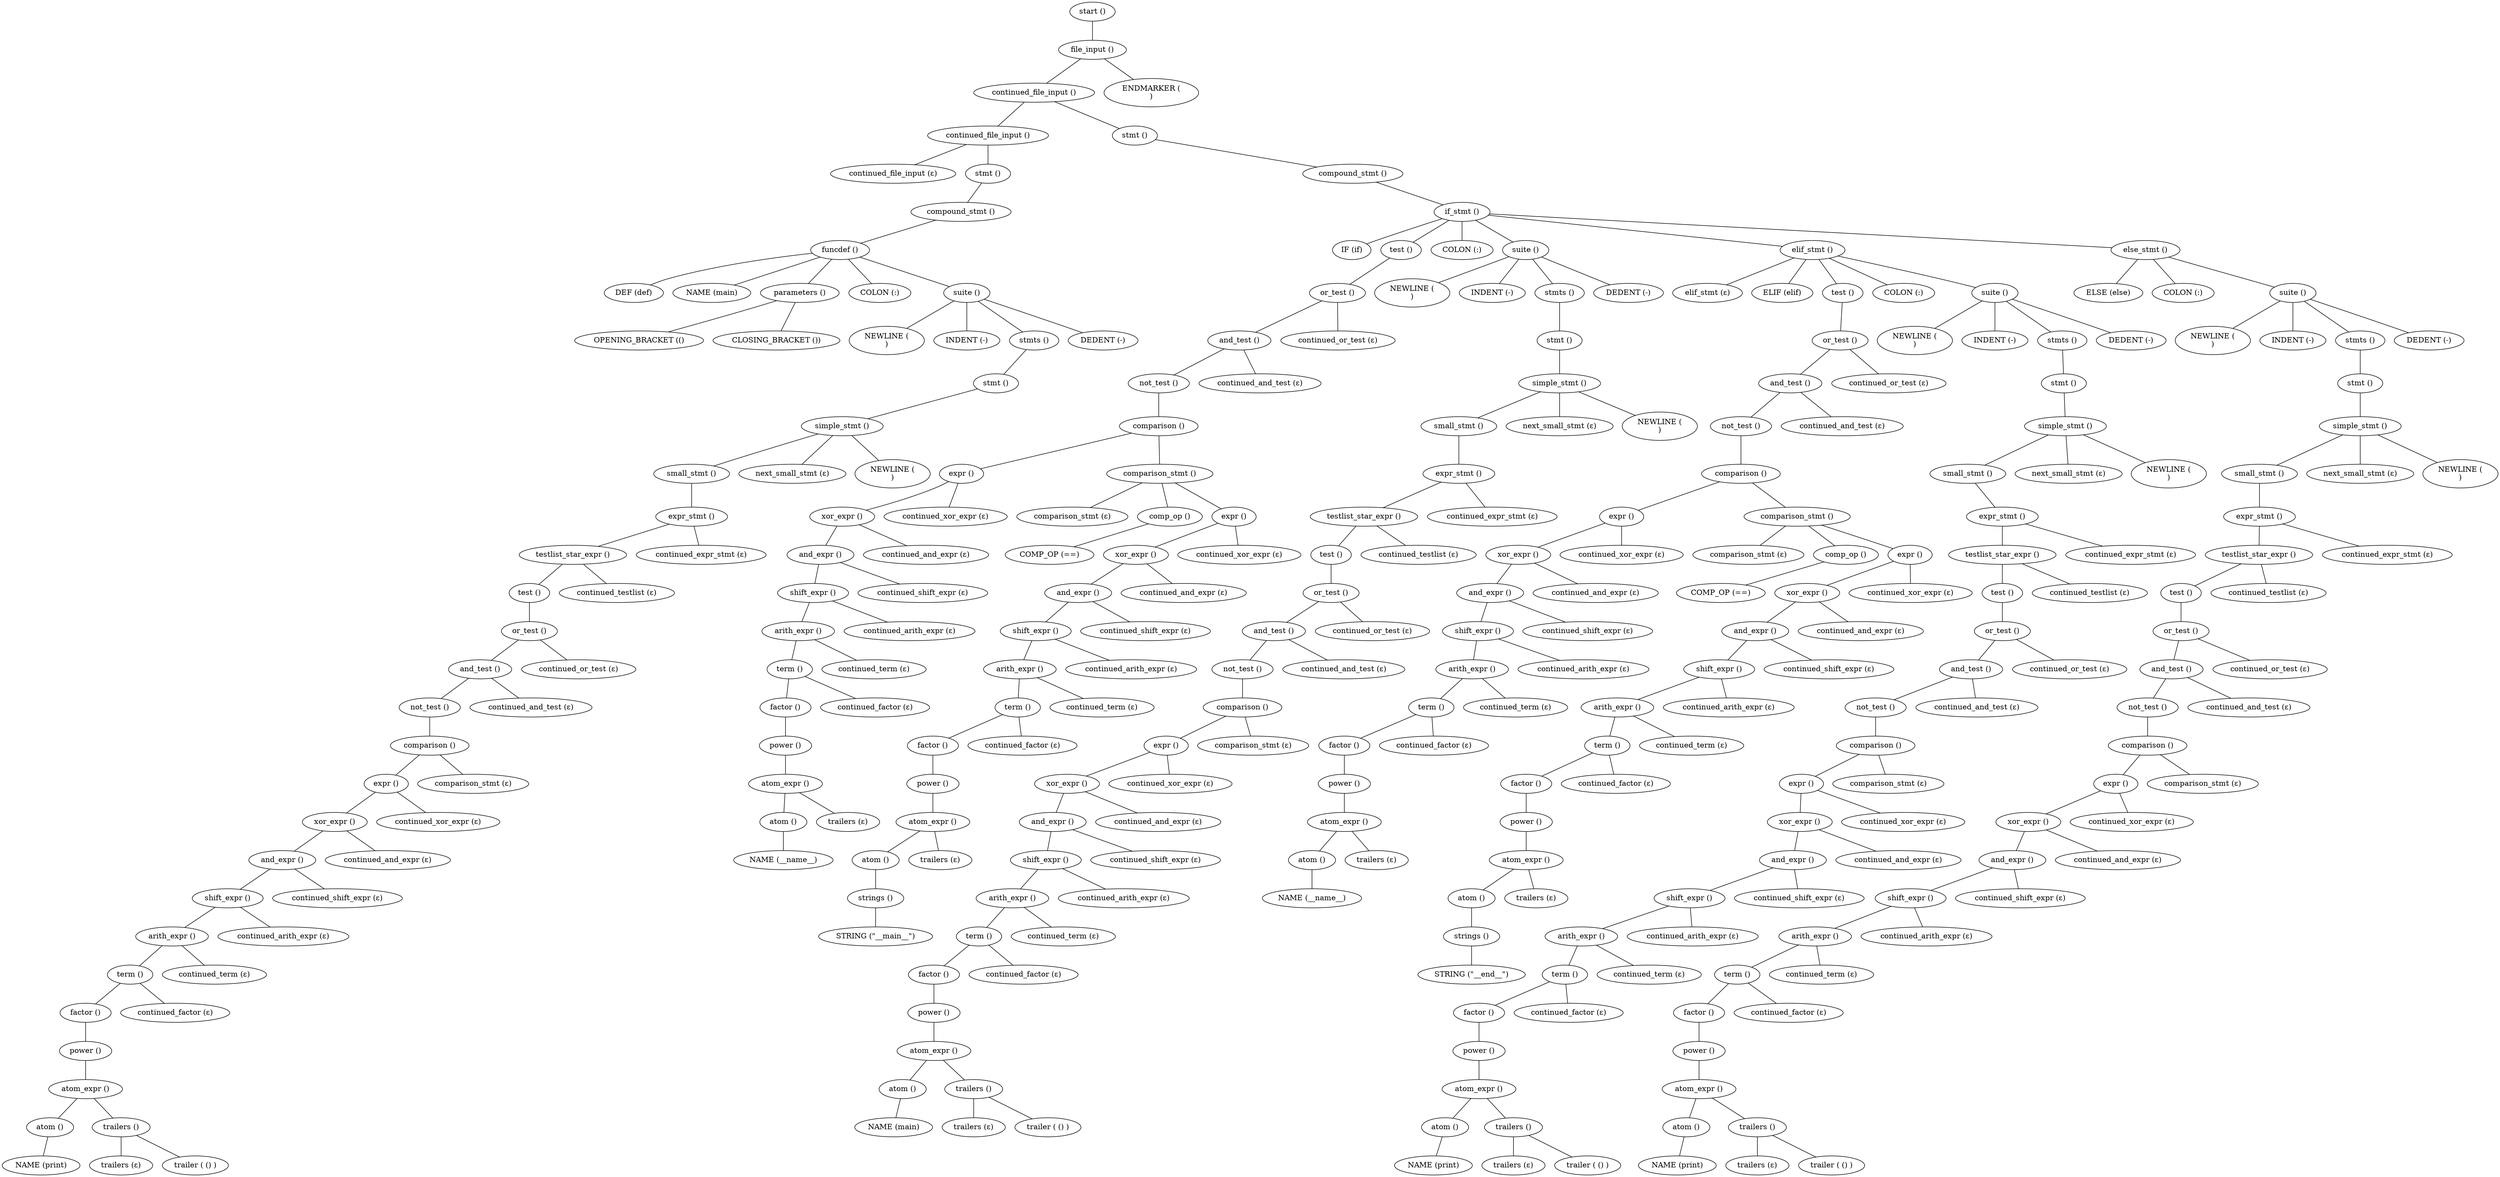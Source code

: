 Graph {
node1 [label="start ()"];
node2 [label="file_input ()"];
node3 [label="continued_file_input ()"];
node4 [label="continued_file_input ()"];
node5 [label="continued_file_input (ε)"];
node6 [label="stmt ()"];
node7 [label="compound_stmt ()"];
node8 [label="funcdef ()"];
node9 [label="DEF (def)"];
node10 [label="NAME (main)"];
node11 [label="parameters ()"];
node12 [label="OPENING_BRACKET (()"];
node13 [label="CLOSING_BRACKET ())"];
node14 [label="COLON (:)"];
node15 [label="suite ()"];
node16 [label="NEWLINE (
)"];
node17 [label="INDENT (-)"];
node18 [label="stmts ()"];
node19 [label="stmt ()"];
node20 [label="simple_stmt ()"];
node21 [label="small_stmt ()"];
node22 [label="expr_stmt ()"];
node23 [label="testlist_star_expr ()"];
node24 [label="test ()"];
node25 [label="or_test ()"];
node26 [label="and_test ()"];
node27 [label="not_test ()"];
node28 [label="comparison ()"];
node29 [label="expr ()"];
node30 [label="xor_expr ()"];
node31 [label="and_expr ()"];
node32 [label="shift_expr ()"];
node33 [label="arith_expr ()"];
node34 [label="term ()"];
node35 [label="factor ()"];
node36 [label="power ()"];
node37 [label="atom_expr ()"];
node38 [label="atom ()"];
node39 [label="NAME (print)"];
node40 [label="trailers ()"];
node41 [label="trailers (ε)"];
node42 [label="trailer ( () )"];
node43 [label="continued_factor (ε)"];
node44 [label="continued_term (ε)"];
node45 [label="continued_arith_expr (ε)"];
node46 [label="continued_shift_expr (ε)"];
node47 [label="continued_and_expr (ε)"];
node48 [label="continued_xor_expr (ε)"];
node49 [label="comparison_stmt (ε)"];
node50 [label="continued_and_test (ε)"];
node51 [label="continued_or_test (ε)"];
node52 [label="continued_testlist (ε)"];
node53 [label="continued_expr_stmt (ε)"];
node54 [label="next_small_stmt (ε)"];
node55 [label="NEWLINE (
)"];
node56 [label="DEDENT (-)"];
node57 [label="stmt ()"];
node58 [label="compound_stmt ()"];
node59 [label="if_stmt ()"];
node60 [label="IF (if)"];
node61 [label="test ()"];
node62 [label="or_test ()"];
node63 [label="and_test ()"];
node64 [label="not_test ()"];
node65 [label="comparison ()"];
node66 [label="expr ()"];
node67 [label="xor_expr ()"];
node68 [label="and_expr ()"];
node69 [label="shift_expr ()"];
node70 [label="arith_expr ()"];
node71 [label="term ()"];
node72 [label="factor ()"];
node73 [label="power ()"];
node74 [label="atom_expr ()"];
node75 [label="atom ()"];
node76 [label="NAME (__name__)"];
node77 [label="trailers (ε)"];
node78 [label="continued_factor (ε)"];
node79 [label="continued_term (ε)"];
node80 [label="continued_arith_expr (ε)"];
node81 [label="continued_shift_expr (ε)"];
node82 [label="continued_and_expr (ε)"];
node83 [label="continued_xor_expr (ε)"];
node84 [label="comparison_stmt ()"];
node85 [label="comparison_stmt (ε)"];
node86 [label="comp_op ()"];
node87 [label="COMP_OP (==)"];
node88 [label="expr ()"];
node89 [label="xor_expr ()"];
node90 [label="and_expr ()"];
node91 [label="shift_expr ()"];
node92 [label="arith_expr ()"];
node93 [label="term ()"];
node94 [label="factor ()"];
node95 [label="power ()"];
node96 [label="atom_expr ()"];
node97 [label="atom ()"];
node98 [label="strings ()"];
node99 [label="STRING (&quot;__main__&quot;)"];
node100 [label="trailers (ε)"];
node101 [label="continued_factor (ε)"];
node102 [label="continued_term (ε)"];
node103 [label="continued_arith_expr (ε)"];
node104 [label="continued_shift_expr (ε)"];
node105 [label="continued_and_expr (ε)"];
node106 [label="continued_xor_expr (ε)"];
node107 [label="continued_and_test (ε)"];
node108 [label="continued_or_test (ε)"];
node109 [label="COLON (:)"];
node110 [label="suite ()"];
node111 [label="NEWLINE (
)"];
node112 [label="INDENT (-)"];
node113 [label="stmts ()"];
node114 [label="stmt ()"];
node115 [label="simple_stmt ()"];
node116 [label="small_stmt ()"];
node117 [label="expr_stmt ()"];
node118 [label="testlist_star_expr ()"];
node119 [label="test ()"];
node120 [label="or_test ()"];
node121 [label="and_test ()"];
node122 [label="not_test ()"];
node123 [label="comparison ()"];
node124 [label="expr ()"];
node125 [label="xor_expr ()"];
node126 [label="and_expr ()"];
node127 [label="shift_expr ()"];
node128 [label="arith_expr ()"];
node129 [label="term ()"];
node130 [label="factor ()"];
node131 [label="power ()"];
node132 [label="atom_expr ()"];
node133 [label="atom ()"];
node134 [label="NAME (main)"];
node135 [label="trailers ()"];
node136 [label="trailers (ε)"];
node137 [label="trailer ( () )"];
node138 [label="continued_factor (ε)"];
node139 [label="continued_term (ε)"];
node140 [label="continued_arith_expr (ε)"];
node141 [label="continued_shift_expr (ε)"];
node142 [label="continued_and_expr (ε)"];
node143 [label="continued_xor_expr (ε)"];
node144 [label="comparison_stmt (ε)"];
node145 [label="continued_and_test (ε)"];
node146 [label="continued_or_test (ε)"];
node147 [label="continued_testlist (ε)"];
node148 [label="continued_expr_stmt (ε)"];
node149 [label="next_small_stmt (ε)"];
node150 [label="NEWLINE (
)"];
node151 [label="DEDENT (-)"];
node152 [label="elif_stmt ()"];
node153 [label="elif_stmt (ε)"];
node154 [label="ELIF (elif)"];
node155 [label="test ()"];
node156 [label="or_test ()"];
node157 [label="and_test ()"];
node158 [label="not_test ()"];
node159 [label="comparison ()"];
node160 [label="expr ()"];
node161 [label="xor_expr ()"];
node162 [label="and_expr ()"];
node163 [label="shift_expr ()"];
node164 [label="arith_expr ()"];
node165 [label="term ()"];
node166 [label="factor ()"];
node167 [label="power ()"];
node168 [label="atom_expr ()"];
node169 [label="atom ()"];
node170 [label="NAME (__name__)"];
node171 [label="trailers (ε)"];
node172 [label="continued_factor (ε)"];
node173 [label="continued_term (ε)"];
node174 [label="continued_arith_expr (ε)"];
node175 [label="continued_shift_expr (ε)"];
node176 [label="continued_and_expr (ε)"];
node177 [label="continued_xor_expr (ε)"];
node178 [label="comparison_stmt ()"];
node179 [label="comparison_stmt (ε)"];
node180 [label="comp_op ()"];
node181 [label="COMP_OP (==)"];
node182 [label="expr ()"];
node183 [label="xor_expr ()"];
node184 [label="and_expr ()"];
node185 [label="shift_expr ()"];
node186 [label="arith_expr ()"];
node187 [label="term ()"];
node188 [label="factor ()"];
node189 [label="power ()"];
node190 [label="atom_expr ()"];
node191 [label="atom ()"];
node192 [label="strings ()"];
node193 [label="STRING (&quot;__end__&quot;)"];
node194 [label="trailers (ε)"];
node195 [label="continued_factor (ε)"];
node196 [label="continued_term (ε)"];
node197 [label="continued_arith_expr (ε)"];
node198 [label="continued_shift_expr (ε)"];
node199 [label="continued_and_expr (ε)"];
node200 [label="continued_xor_expr (ε)"];
node201 [label="continued_and_test (ε)"];
node202 [label="continued_or_test (ε)"];
node203 [label="COLON (:)"];
node204 [label="suite ()"];
node205 [label="NEWLINE (
)"];
node206 [label="INDENT (-)"];
node207 [label="stmts ()"];
node208 [label="stmt ()"];
node209 [label="simple_stmt ()"];
node210 [label="small_stmt ()"];
node211 [label="expr_stmt ()"];
node212 [label="testlist_star_expr ()"];
node213 [label="test ()"];
node214 [label="or_test ()"];
node215 [label="and_test ()"];
node216 [label="not_test ()"];
node217 [label="comparison ()"];
node218 [label="expr ()"];
node219 [label="xor_expr ()"];
node220 [label="and_expr ()"];
node221 [label="shift_expr ()"];
node222 [label="arith_expr ()"];
node223 [label="term ()"];
node224 [label="factor ()"];
node225 [label="power ()"];
node226 [label="atom_expr ()"];
node227 [label="atom ()"];
node228 [label="NAME (print)"];
node229 [label="trailers ()"];
node230 [label="trailers (ε)"];
node231 [label="trailer ( () )"];
node232 [label="continued_factor (ε)"];
node233 [label="continued_term (ε)"];
node234 [label="continued_arith_expr (ε)"];
node235 [label="continued_shift_expr (ε)"];
node236 [label="continued_and_expr (ε)"];
node237 [label="continued_xor_expr (ε)"];
node238 [label="comparison_stmt (ε)"];
node239 [label="continued_and_test (ε)"];
node240 [label="continued_or_test (ε)"];
node241 [label="continued_testlist (ε)"];
node242 [label="continued_expr_stmt (ε)"];
node243 [label="next_small_stmt (ε)"];
node244 [label="NEWLINE (
)"];
node245 [label="DEDENT (-)"];
node246 [label="else_stmt ()"];
node247 [label="ELSE (else)"];
node248 [label="COLON (:)"];
node249 [label="suite ()"];
node250 [label="NEWLINE (
)"];
node251 [label="INDENT (-)"];
node252 [label="stmts ()"];
node253 [label="stmt ()"];
node254 [label="simple_stmt ()"];
node255 [label="small_stmt ()"];
node256 [label="expr_stmt ()"];
node257 [label="testlist_star_expr ()"];
node258 [label="test ()"];
node259 [label="or_test ()"];
node260 [label="and_test ()"];
node261 [label="not_test ()"];
node262 [label="comparison ()"];
node263 [label="expr ()"];
node264 [label="xor_expr ()"];
node265 [label="and_expr ()"];
node266 [label="shift_expr ()"];
node267 [label="arith_expr ()"];
node268 [label="term ()"];
node269 [label="factor ()"];
node270 [label="power ()"];
node271 [label="atom_expr ()"];
node272 [label="atom ()"];
node273 [label="NAME (print)"];
node274 [label="trailers ()"];
node275 [label="trailers (ε)"];
node276 [label="trailer ( () )"];
node277 [label="continued_factor (ε)"];
node278 [label="continued_term (ε)"];
node279 [label="continued_arith_expr (ε)"];
node280 [label="continued_shift_expr (ε)"];
node281 [label="continued_and_expr (ε)"];
node282 [label="continued_xor_expr (ε)"];
node283 [label="comparison_stmt (ε)"];
node284 [label="continued_and_test (ε)"];
node285 [label="continued_or_test (ε)"];
node286 [label="continued_testlist (ε)"];
node287 [label="continued_expr_stmt (ε)"];
node288 [label="next_small_stmt (ε)"];
node289 [label="NEWLINE (
)"];
node290 [label="DEDENT (-)"];
node291 [label="ENDMARKER (
)"];

node1 -- node2;
node2 -- node3;
node3 -- node4;
node4 -- node5;
node4 -- node6;
node6 -- node7;
node7 -- node8;
node8 -- node9;
node8 -- node10;
node8 -- node11;
node11 -- node12;
node11 -- node13;
node8 -- node14;
node8 -- node15;
node15 -- node16;
node15 -- node17;
node15 -- node18;
node18 -- node19;
node19 -- node20;
node20 -- node21;
node21 -- node22;
node22 -- node23;
node23 -- node24;
node24 -- node25;
node25 -- node26;
node26 -- node27;
node27 -- node28;
node28 -- node29;
node29 -- node30;
node30 -- node31;
node31 -- node32;
node32 -- node33;
node33 -- node34;
node34 -- node35;
node35 -- node36;
node36 -- node37;
node37 -- node38;
node38 -- node39;
node37 -- node40;
node40 -- node41;
node40 -- node42;
node34 -- node43;
node33 -- node44;
node32 -- node45;
node31 -- node46;
node30 -- node47;
node29 -- node48;
node28 -- node49;
node26 -- node50;
node25 -- node51;
node23 -- node52;
node22 -- node53;
node20 -- node54;
node20 -- node55;
node15 -- node56;
node3 -- node57;
node57 -- node58;
node58 -- node59;
node59 -- node60;
node59 -- node61;
node61 -- node62;
node62 -- node63;
node63 -- node64;
node64 -- node65;
node65 -- node66;
node66 -- node67;
node67 -- node68;
node68 -- node69;
node69 -- node70;
node70 -- node71;
node71 -- node72;
node72 -- node73;
node73 -- node74;
node74 -- node75;
node75 -- node76;
node74 -- node77;
node71 -- node78;
node70 -- node79;
node69 -- node80;
node68 -- node81;
node67 -- node82;
node66 -- node83;
node65 -- node84;
node84 -- node85;
node84 -- node86;
node86 -- node87;
node84 -- node88;
node88 -- node89;
node89 -- node90;
node90 -- node91;
node91 -- node92;
node92 -- node93;
node93 -- node94;
node94 -- node95;
node95 -- node96;
node96 -- node97;
node97 -- node98;
node98 -- node99;
node96 -- node100;
node93 -- node101;
node92 -- node102;
node91 -- node103;
node90 -- node104;
node89 -- node105;
node88 -- node106;
node63 -- node107;
node62 -- node108;
node59 -- node109;
node59 -- node110;
node110 -- node111;
node110 -- node112;
node110 -- node113;
node113 -- node114;
node114 -- node115;
node115 -- node116;
node116 -- node117;
node117 -- node118;
node118 -- node119;
node119 -- node120;
node120 -- node121;
node121 -- node122;
node122 -- node123;
node123 -- node124;
node124 -- node125;
node125 -- node126;
node126 -- node127;
node127 -- node128;
node128 -- node129;
node129 -- node130;
node130 -- node131;
node131 -- node132;
node132 -- node133;
node133 -- node134;
node132 -- node135;
node135 -- node136;
node135 -- node137;
node129 -- node138;
node128 -- node139;
node127 -- node140;
node126 -- node141;
node125 -- node142;
node124 -- node143;
node123 -- node144;
node121 -- node145;
node120 -- node146;
node118 -- node147;
node117 -- node148;
node115 -- node149;
node115 -- node150;
node110 -- node151;
node59 -- node152;
node152 -- node153;
node152 -- node154;
node152 -- node155;
node155 -- node156;
node156 -- node157;
node157 -- node158;
node158 -- node159;
node159 -- node160;
node160 -- node161;
node161 -- node162;
node162 -- node163;
node163 -- node164;
node164 -- node165;
node165 -- node166;
node166 -- node167;
node167 -- node168;
node168 -- node169;
node169 -- node170;
node168 -- node171;
node165 -- node172;
node164 -- node173;
node163 -- node174;
node162 -- node175;
node161 -- node176;
node160 -- node177;
node159 -- node178;
node178 -- node179;
node178 -- node180;
node180 -- node181;
node178 -- node182;
node182 -- node183;
node183 -- node184;
node184 -- node185;
node185 -- node186;
node186 -- node187;
node187 -- node188;
node188 -- node189;
node189 -- node190;
node190 -- node191;
node191 -- node192;
node192 -- node193;
node190 -- node194;
node187 -- node195;
node186 -- node196;
node185 -- node197;
node184 -- node198;
node183 -- node199;
node182 -- node200;
node157 -- node201;
node156 -- node202;
node152 -- node203;
node152 -- node204;
node204 -- node205;
node204 -- node206;
node204 -- node207;
node207 -- node208;
node208 -- node209;
node209 -- node210;
node210 -- node211;
node211 -- node212;
node212 -- node213;
node213 -- node214;
node214 -- node215;
node215 -- node216;
node216 -- node217;
node217 -- node218;
node218 -- node219;
node219 -- node220;
node220 -- node221;
node221 -- node222;
node222 -- node223;
node223 -- node224;
node224 -- node225;
node225 -- node226;
node226 -- node227;
node227 -- node228;
node226 -- node229;
node229 -- node230;
node229 -- node231;
node223 -- node232;
node222 -- node233;
node221 -- node234;
node220 -- node235;
node219 -- node236;
node218 -- node237;
node217 -- node238;
node215 -- node239;
node214 -- node240;
node212 -- node241;
node211 -- node242;
node209 -- node243;
node209 -- node244;
node204 -- node245;
node59 -- node246;
node246 -- node247;
node246 -- node248;
node246 -- node249;
node249 -- node250;
node249 -- node251;
node249 -- node252;
node252 -- node253;
node253 -- node254;
node254 -- node255;
node255 -- node256;
node256 -- node257;
node257 -- node258;
node258 -- node259;
node259 -- node260;
node260 -- node261;
node261 -- node262;
node262 -- node263;
node263 -- node264;
node264 -- node265;
node265 -- node266;
node266 -- node267;
node267 -- node268;
node268 -- node269;
node269 -- node270;
node270 -- node271;
node271 -- node272;
node272 -- node273;
node271 -- node274;
node274 -- node275;
node274 -- node276;
node268 -- node277;
node267 -- node278;
node266 -- node279;
node265 -- node280;
node264 -- node281;
node263 -- node282;
node262 -- node283;
node260 -- node284;
node259 -- node285;
node257 -- node286;
node256 -- node287;
node254 -- node288;
node254 -- node289;
node249 -- node290;
node2 -- node291;

}

